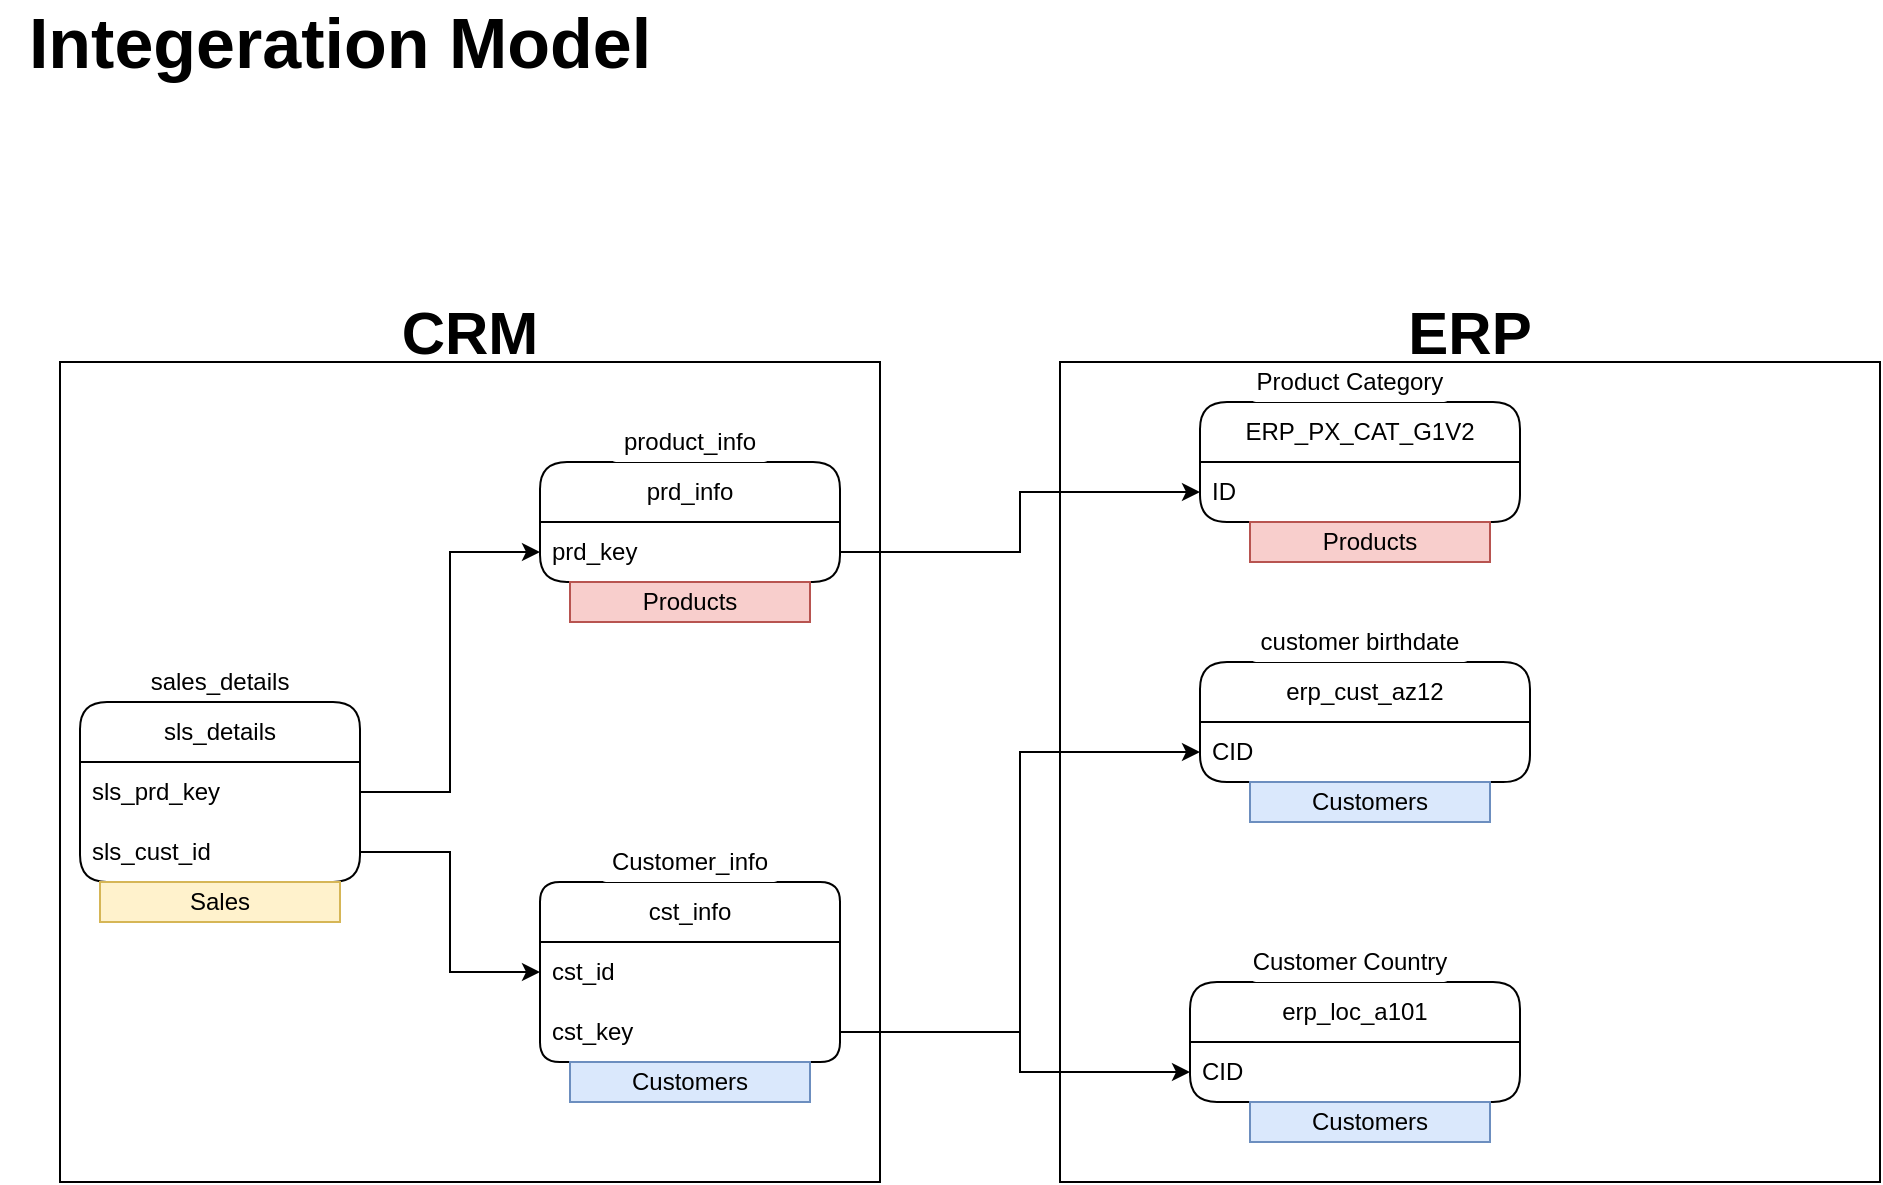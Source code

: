 <mxfile version="28.0.6">
  <diagram name="Page-1" id="ZDXiIgS7Y_9f2GbEsGps">
    <mxGraphModel dx="946" dy="710" grid="1" gridSize="10" guides="1" tooltips="1" connect="1" arrows="1" fold="1" page="1" pageScale="1" pageWidth="850" pageHeight="1100" math="0" shadow="0">
      <root>
        <mxCell id="0" />
        <mxCell id="1" parent="0" />
        <mxCell id="r84dUwIxg5GoXEuxHqnR-18" value="cst_info" style="swimlane;fontStyle=0;childLayout=stackLayout;horizontal=1;startSize=30;horizontalStack=0;resizeParent=1;resizeParentMax=0;resizeLast=0;collapsible=1;marginBottom=0;whiteSpace=wrap;html=1;rounded=1;arcSize=11;" parent="1" vertex="1">
          <mxGeometry x="270" y="480" width="150" height="90" as="geometry" />
        </mxCell>
        <mxCell id="r84dUwIxg5GoXEuxHqnR-19" value="cst_id" style="text;strokeColor=none;fillColor=none;align=left;verticalAlign=middle;spacingLeft=4;spacingRight=4;overflow=hidden;points=[[0,0.5],[1,0.5]];portConstraint=eastwest;rotatable=0;whiteSpace=wrap;html=1;" parent="r84dUwIxg5GoXEuxHqnR-18" vertex="1">
          <mxGeometry y="30" width="150" height="30" as="geometry" />
        </mxCell>
        <mxCell id="r84dUwIxg5GoXEuxHqnR-20" value="cst_key" style="text;strokeColor=none;fillColor=none;align=left;verticalAlign=middle;spacingLeft=4;spacingRight=4;overflow=hidden;points=[[0,0.5],[1,0.5]];portConstraint=eastwest;rotatable=0;whiteSpace=wrap;html=1;" parent="r84dUwIxg5GoXEuxHqnR-18" vertex="1">
          <mxGeometry y="60" width="150" height="30" as="geometry" />
        </mxCell>
        <mxCell id="r84dUwIxg5GoXEuxHqnR-29" value="sls_details" style="swimlane;fontStyle=0;childLayout=stackLayout;horizontal=1;startSize=30;horizontalStack=0;resizeParent=1;resizeParentMax=0;resizeLast=0;collapsible=1;marginBottom=0;whiteSpace=wrap;html=1;rounded=1;" parent="1" vertex="1">
          <mxGeometry x="40" y="390" width="140" height="90" as="geometry" />
        </mxCell>
        <mxCell id="r84dUwIxg5GoXEuxHqnR-30" value="sls_prd_key" style="text;strokeColor=none;fillColor=none;align=left;verticalAlign=middle;spacingLeft=4;spacingRight=4;overflow=hidden;points=[[0,0.5],[1,0.5]];portConstraint=eastwest;rotatable=0;whiteSpace=wrap;html=1;" parent="r84dUwIxg5GoXEuxHqnR-29" vertex="1">
          <mxGeometry y="30" width="140" height="30" as="geometry" />
        </mxCell>
        <mxCell id="r84dUwIxg5GoXEuxHqnR-31" value="sls_cust_id" style="text;strokeColor=none;fillColor=none;align=left;verticalAlign=middle;spacingLeft=4;spacingRight=4;overflow=hidden;points=[[0,0.5],[1,0.5]];portConstraint=eastwest;rotatable=0;whiteSpace=wrap;html=1;" parent="r84dUwIxg5GoXEuxHqnR-29" vertex="1">
          <mxGeometry y="60" width="140" height="30" as="geometry" />
        </mxCell>
        <mxCell id="r84dUwIxg5GoXEuxHqnR-32" value="prd_info" style="swimlane;fontStyle=0;childLayout=stackLayout;horizontal=1;startSize=30;horizontalStack=0;resizeParent=1;resizeParentMax=0;resizeLast=0;collapsible=1;marginBottom=0;whiteSpace=wrap;html=1;rounded=1;" parent="1" vertex="1">
          <mxGeometry x="270" y="270" width="150" height="60" as="geometry" />
        </mxCell>
        <mxCell id="r84dUwIxg5GoXEuxHqnR-34" value="prd_key" style="text;strokeColor=none;fillColor=none;align=left;verticalAlign=middle;spacingLeft=4;spacingRight=4;overflow=hidden;points=[[0,0.5],[1,0.5]];portConstraint=eastwest;rotatable=0;whiteSpace=wrap;html=1;" parent="r84dUwIxg5GoXEuxHqnR-32" vertex="1">
          <mxGeometry y="30" width="150" height="30" as="geometry" />
        </mxCell>
        <mxCell id="r84dUwIxg5GoXEuxHqnR-35" value="erp_cust_az12" style="swimlane;fontStyle=0;childLayout=stackLayout;horizontal=1;startSize=30;horizontalStack=0;resizeParent=1;resizeParentMax=0;resizeLast=0;collapsible=1;marginBottom=0;whiteSpace=wrap;html=1;rounded=1;" parent="1" vertex="1">
          <mxGeometry x="600" y="370" width="165" height="60" as="geometry" />
        </mxCell>
        <mxCell id="r84dUwIxg5GoXEuxHqnR-36" value="CID" style="text;strokeColor=none;fillColor=none;align=left;verticalAlign=middle;spacingLeft=4;spacingRight=4;overflow=hidden;points=[[0,0.5],[1,0.5]];portConstraint=eastwest;rotatable=0;whiteSpace=wrap;html=1;" parent="r84dUwIxg5GoXEuxHqnR-35" vertex="1">
          <mxGeometry y="30" width="165" height="30" as="geometry" />
        </mxCell>
        <mxCell id="r84dUwIxg5GoXEuxHqnR-38" value="ERP_PX_CAT_G1V2" style="swimlane;fontStyle=0;childLayout=stackLayout;horizontal=1;startSize=30;horizontalStack=0;resizeParent=1;resizeParentMax=0;resizeLast=0;collapsible=1;marginBottom=0;whiteSpace=wrap;html=1;rounded=1;" parent="1" vertex="1">
          <mxGeometry x="600" y="240" width="160" height="60" as="geometry" />
        </mxCell>
        <mxCell id="r84dUwIxg5GoXEuxHqnR-39" value="ID" style="text;strokeColor=none;fillColor=none;align=left;verticalAlign=middle;spacingLeft=4;spacingRight=4;overflow=hidden;points=[[0,0.5],[1,0.5]];portConstraint=eastwest;rotatable=0;whiteSpace=wrap;html=1;" parent="r84dUwIxg5GoXEuxHqnR-38" vertex="1">
          <mxGeometry y="30" width="160" height="30" as="geometry" />
        </mxCell>
        <mxCell id="r84dUwIxg5GoXEuxHqnR-41" value="erp_loc_a101" style="swimlane;fontStyle=0;childLayout=stackLayout;horizontal=1;startSize=30;horizontalStack=0;resizeParent=1;resizeParentMax=0;resizeLast=0;collapsible=1;marginBottom=0;whiteSpace=wrap;html=1;rounded=1;" parent="1" vertex="1">
          <mxGeometry x="595" y="530" width="165" height="60" as="geometry" />
        </mxCell>
        <mxCell id="r84dUwIxg5GoXEuxHqnR-42" value="CID" style="text;strokeColor=none;fillColor=none;align=left;verticalAlign=middle;spacingLeft=4;spacingRight=4;overflow=hidden;points=[[0,0.5],[1,0.5]];portConstraint=eastwest;rotatable=0;whiteSpace=wrap;html=1;" parent="r84dUwIxg5GoXEuxHqnR-41" vertex="1">
          <mxGeometry y="30" width="165" height="30" as="geometry" />
        </mxCell>
        <mxCell id="r84dUwIxg5GoXEuxHqnR-44" value="Customer_info" style="rounded=1;whiteSpace=wrap;html=1;strokeColor=none;" parent="1" vertex="1">
          <mxGeometry x="300" y="460" width="90" height="20" as="geometry" />
        </mxCell>
        <mxCell id="r84dUwIxg5GoXEuxHqnR-54" value="sales_details" style="rounded=1;whiteSpace=wrap;html=1;fillColor=none;strokeColor=none;" parent="1" vertex="1">
          <mxGeometry x="70" y="370" width="80" height="20" as="geometry" />
        </mxCell>
        <mxCell id="r84dUwIxg5GoXEuxHqnR-55" value="product_info" style="rounded=1;whiteSpace=wrap;html=1;strokeColor=none;" parent="1" vertex="1">
          <mxGeometry x="305" y="250" width="80" height="20" as="geometry" />
        </mxCell>
        <mxCell id="r84dUwIxg5GoXEuxHqnR-56" value="customer birthdate" style="rounded=1;whiteSpace=wrap;html=1;strokeColor=none;" parent="1" vertex="1">
          <mxGeometry x="625" y="350" width="110" height="20" as="geometry" />
        </mxCell>
        <mxCell id="r84dUwIxg5GoXEuxHqnR-57" value="Customer Country" style="rounded=1;whiteSpace=wrap;html=1;strokeColor=none;" parent="1" vertex="1">
          <mxGeometry x="625" y="510" width="100" height="20" as="geometry" />
        </mxCell>
        <mxCell id="r84dUwIxg5GoXEuxHqnR-58" value="Product Category" style="rounded=1;whiteSpace=wrap;html=1;strokeColor=none;" parent="1" vertex="1">
          <mxGeometry x="625" y="220" width="100" height="20" as="geometry" />
        </mxCell>
        <mxCell id="r84dUwIxg5GoXEuxHqnR-64" style="edgeStyle=orthogonalEdgeStyle;rounded=0;orthogonalLoop=1;jettySize=auto;html=1;entryX=0;entryY=0.5;entryDx=0;entryDy=0;" parent="1" source="r84dUwIxg5GoXEuxHqnR-20" target="r84dUwIxg5GoXEuxHqnR-36" edge="1">
          <mxGeometry relative="1" as="geometry">
            <Array as="points">
              <mxPoint x="510" y="555" />
              <mxPoint x="510" y="415" />
            </Array>
          </mxGeometry>
        </mxCell>
        <mxCell id="r84dUwIxg5GoXEuxHqnR-65" style="edgeStyle=orthogonalEdgeStyle;rounded=0;orthogonalLoop=1;jettySize=auto;html=1;entryX=0;entryY=0.5;entryDx=0;entryDy=0;" parent="1" source="r84dUwIxg5GoXEuxHqnR-20" target="r84dUwIxg5GoXEuxHqnR-42" edge="1">
          <mxGeometry relative="1" as="geometry">
            <Array as="points">
              <mxPoint x="510" y="555" />
              <mxPoint x="510" y="575" />
            </Array>
          </mxGeometry>
        </mxCell>
        <mxCell id="r84dUwIxg5GoXEuxHqnR-66" style="edgeStyle=orthogonalEdgeStyle;rounded=0;orthogonalLoop=1;jettySize=auto;html=1;entryX=0;entryY=0.5;entryDx=0;entryDy=0;" parent="1" source="r84dUwIxg5GoXEuxHqnR-34" target="r84dUwIxg5GoXEuxHqnR-39" edge="1">
          <mxGeometry relative="1" as="geometry" />
        </mxCell>
        <mxCell id="r84dUwIxg5GoXEuxHqnR-67" style="edgeStyle=orthogonalEdgeStyle;rounded=0;orthogonalLoop=1;jettySize=auto;html=1;exitX=1;exitY=0.5;exitDx=0;exitDy=0;entryX=0;entryY=0.5;entryDx=0;entryDy=0;" parent="1" source="r84dUwIxg5GoXEuxHqnR-30" target="r84dUwIxg5GoXEuxHqnR-34" edge="1">
          <mxGeometry relative="1" as="geometry" />
        </mxCell>
        <mxCell id="r84dUwIxg5GoXEuxHqnR-68" style="edgeStyle=orthogonalEdgeStyle;rounded=0;orthogonalLoop=1;jettySize=auto;html=1;entryX=0;entryY=0.5;entryDx=0;entryDy=0;" parent="1" source="r84dUwIxg5GoXEuxHqnR-31" target="r84dUwIxg5GoXEuxHqnR-19" edge="1">
          <mxGeometry relative="1" as="geometry" />
        </mxCell>
        <mxCell id="r84dUwIxg5GoXEuxHqnR-69" value="" style="whiteSpace=wrap;html=1;aspect=fixed;fillColor=none;" parent="1" vertex="1">
          <mxGeometry x="30" y="220" width="410" height="410" as="geometry" />
        </mxCell>
        <mxCell id="r84dUwIxg5GoXEuxHqnR-70" value="" style="whiteSpace=wrap;html=1;aspect=fixed;fillColor=none;" parent="1" vertex="1">
          <mxGeometry x="530" y="220" width="410" height="410" as="geometry" />
        </mxCell>
        <mxCell id="r84dUwIxg5GoXEuxHqnR-72" value="&lt;font style=&quot;font-size: 30px;&quot;&gt;&lt;b&gt;CRM&lt;/b&gt;&lt;/font&gt;" style="rounded=1;whiteSpace=wrap;html=1;strokeColor=none;fillColor=none;" parent="1" vertex="1">
          <mxGeometry x="175" y="180" width="120" height="50" as="geometry" />
        </mxCell>
        <mxCell id="r84dUwIxg5GoXEuxHqnR-73" value="&lt;span style=&quot;font-size: 30px;&quot;&gt;&lt;b&gt;ERP&lt;/b&gt;&lt;/span&gt;" style="rounded=1;whiteSpace=wrap;html=1;strokeColor=none;fillColor=none;" parent="1" vertex="1">
          <mxGeometry x="675" y="180" width="120" height="50" as="geometry" />
        </mxCell>
        <mxCell id="r84dUwIxg5GoXEuxHqnR-74" value="&lt;font style=&quot;font-size: 35px;&quot;&gt;&lt;b&gt;Integeration Model&lt;/b&gt;&lt;/font&gt;" style="rounded=0;whiteSpace=wrap;html=1;fillColor=none;strokeColor=none;" parent="1" vertex="1">
          <mxGeometry y="40" width="340" height="40" as="geometry" />
        </mxCell>
        <mxCell id="romKKvWa2qytFLxMsnt0-1" value="Products" style="rounded=0;whiteSpace=wrap;html=1;fillColor=#f8cecc;strokeColor=#b85450;" vertex="1" parent="1">
          <mxGeometry x="625" y="300" width="120" height="20" as="geometry" />
        </mxCell>
        <mxCell id="romKKvWa2qytFLxMsnt0-2" value="Products" style="rounded=0;whiteSpace=wrap;html=1;fillColor=#f8cecc;strokeColor=#b85450;" vertex="1" parent="1">
          <mxGeometry x="285" y="330" width="120" height="20" as="geometry" />
        </mxCell>
        <mxCell id="romKKvWa2qytFLxMsnt0-3" value="Customers" style="rounded=0;whiteSpace=wrap;html=1;fillColor=#dae8fc;strokeColor=#6c8ebf;" vertex="1" parent="1">
          <mxGeometry x="285" y="570" width="120" height="20" as="geometry" />
        </mxCell>
        <mxCell id="romKKvWa2qytFLxMsnt0-4" value="Customers" style="rounded=0;whiteSpace=wrap;html=1;fillColor=#dae8fc;strokeColor=#6c8ebf;" vertex="1" parent="1">
          <mxGeometry x="625" y="430" width="120" height="20" as="geometry" />
        </mxCell>
        <mxCell id="romKKvWa2qytFLxMsnt0-5" value="Customers" style="rounded=0;whiteSpace=wrap;html=1;fillColor=#dae8fc;strokeColor=#6c8ebf;" vertex="1" parent="1">
          <mxGeometry x="625" y="590" width="120" height="20" as="geometry" />
        </mxCell>
        <mxCell id="romKKvWa2qytFLxMsnt0-6" value="Sales" style="rounded=0;whiteSpace=wrap;html=1;fillColor=#fff2cc;strokeColor=#d6b656;" vertex="1" parent="1">
          <mxGeometry x="50" y="480" width="120" height="20" as="geometry" />
        </mxCell>
      </root>
    </mxGraphModel>
  </diagram>
</mxfile>
